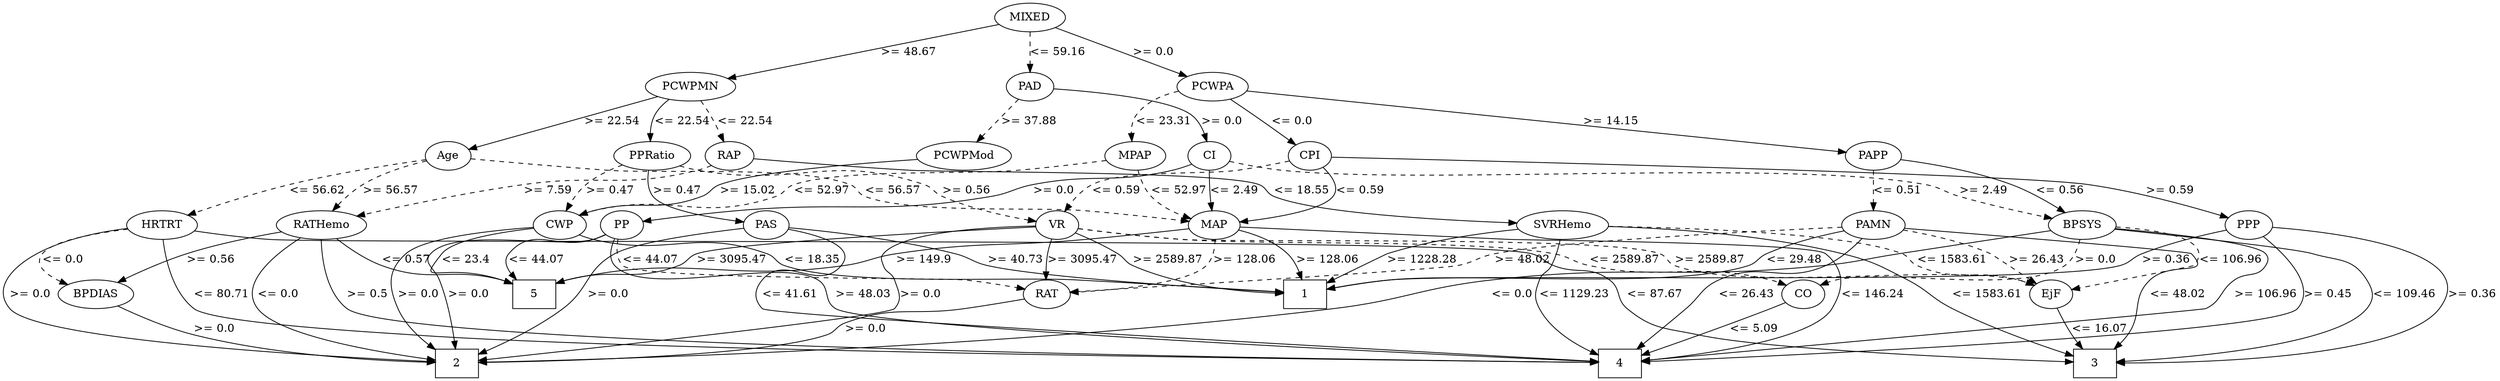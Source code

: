 strict digraph G {
	graph [bb="0,0,2573.7,471"];
	node [label="\N"];
	1	[height=0.5,
		pos="1365.7,105",
		shape=box,
		width=0.75];
	2	[height=0.5,
		pos="484.73,18",
		shape=box,
		width=0.75];
	3	[height=0.5,
		pos="2177.7,18",
		shape=box,
		width=0.75];
	4	[height=0.5,
		pos="1672.7,18",
		shape=box,
		width=0.75];
	5	[height=0.5,
		pos="567.73,105",
		shape=box,
		width=0.75];
	RAP	[height=0.5,
		pos="793.73,279",
		width=0.77778];
	SVRHemo	[height=0.5,
		pos="1626.7,192",
		width=1.3902];
	RAP -> SVRHemo	[label="<= 18.55",
		lp="1363.7,235.5",
		op="<=",
		param=18.55,
		pos="e,1577.7,195.73 820.04,272.18 838.58,268.33 864.05,263.53 886.73,261 982.22,250.34 1228.6,276.39 1318.7,243 1328.8,239.26 1327.8,\
232.13 1337.7,228 1378,211.25 1495.2,201.18 1567.4,196.39",
		style=solid];
	RATHemo	[height=0.5,
		pos="343.73,192",
		width=1.375];
	RAP -> RATHemo	[label=">= 7.59",
		lp="598.23,235.5",
		op=">=",
		param=7.59,
		pos="e,384.77,202.11 772.66,266.87 767.56,264.59 762.05,262.44 756.73,261 678.71,239.83 655.59,255.54 575.73,243 558.06,240.23 457.68,\
218.23 394.89,204.35",
		style=dashed];
	SVRHemo -> 1	[label=">= 1228.28",
		lp="1480.2,148.5",
		op=">=",
		param=1228.28,
		pos="e,1388.6,123.01 1579.1,186.34 1542.3,181.64 1490.5,172.62 1447.7,156 1430.1,149.15 1412,138.56 1397.3,128.88",
		style=solid];
	SVRHemo -> 3	[label="<= 1583.61",
		lp="2063.2,105",
		op="<=",
		param=1583.61,
		pos="e,2150.7,30.263 1676.8,190.48 1734.8,188.61 1832.8,181.51 1912.7,156 1970.6,137.53 1977.4,116.04 2030.7,87 2067.5,66.991 2111.2,\
47.256 2141.4,34.243",
		style=solid];
	SVRHemo -> 4	[label="<= 1129.23",
		lp="1625.2,105",
		op="<=",
		param=1129.23,
		pos="e,1645.7,33.467 1624.4,173.82 1622.4,163.69 1618.9,150.96 1612.7,141 1606.4,130.84 1597.6,133.92 1592.7,123 1586.2,108.38 1586,101.52 \
1592.7,87 1602,66.994 1620.3,50.715 1637.1,39.107",
		style=solid];
	EjF	[height=0.5,
		pos="2131.7,105",
		width=0.75];
	SVRHemo -> EjF	[label="<= 1583.61",
		lp="2040.2,148.5",
		op="<=",
		param=1583.61,
		pos="e,2109.9,115.91 1676.4,189.65 1762,186.75 1933.3,178.29 1988.7,156 1998.7,151.99 1998,145.59 2007.7,141 2041.9,124.89 2054.7,134.27 \
2090.7,123 2093.9,122.01 2097.1,120.87 2100.4,119.67",
		style=dashed];
	RATHemo -> 2	[label="<= 0.0",
		lp="295.73,105",
		op="<=",
		param=0.0,
		pos="e,457.37,18.606 321.69,175.84 294.53,155.28 254.54,117.6 276.73,87 315.79,33.131 398.77,21.143 447.28,18.944",
		style=solid];
	RATHemo -> 4	[label=">= 0.5",
		lp="393.73,105",
		op=">=",
		param=0.5,
		pos="e,1645.6,19.531 343.31,173.75 343.77,150.03 348.52,107.92 374.73,87 425.32,46.608 1428.5,23.985 1635.5,19.736",
		style=solid];
	RATHemo -> 5	[label="<= 0.57",
		lp="450.23,148.5",
		op="<=",
		param=0.57,
		pos="e,540.67,118.17 364.75,175.59 381.12,164.32 404.84,149.57 427.73,141 469.61,125.31 483.83,135.64 526.73,123 528.16,122.58 529.61,\
122.12 531.07,121.64",
		style=solid];
	BPDIAS	[height=0.5,
		pos="96.727,105",
		width=1.1735];
	RATHemo -> BPDIAS	[label=">= 0.56",
		lp="226.23,148.5",
		op=">=",
		param=0.56,
		pos="e,122.09,119.55 301.14,182.58 273.07,176.5 235.72,167.35 203.73,156 178.76,147.14 151.74,134.48 131.09,124.12",
		style=solid];
	PAS	[height=0.5,
		pos="821.73,192",
		width=0.75];
	PAS -> 1	[label=">= 40.73",
		lp="1078.7,148.5",
		op=">=",
		param=40.73,
		pos="e,1338.6,106.86 848.17,187.57 885.16,182.44 954.29,171.68 1011.7,156 1030.4,150.89 1033.8,145.44 1052.7,141 1150.4,118.01 1269,110 \
1328.2,107.3",
		style=solid];
	PAS -> 2	[label=">= 0.0",
		lp="650.73,105",
		op=">=",
		param=0.0,
		pos="e,511.97,31.134 795.55,187.37 756.19,181.56 683.99,169.46 661.73,156 627.44,135.28 634.48,112.67 603.73,87 578.46,65.91 545.75,47.757 \
521.02,35.526",
		style=solid];
	PAS -> 4	[label="<= 41.61",
		lp="839.73,105",
		op="<=",
		param=41.61,
		pos="e,1645.6,20.642 846.02,183.55 870.02,174.92 901.21,159.49 886.73,141 866.12,114.69 834.33,149.31 813.73,123 803.86,110.4 802.87,\
98.752 813.73,87 827.91,71.645 1472.6,31.24 1635.6,21.255",
		style=solid];
	PAD	[height=0.5,
		pos="1058.7,366",
		width=0.79437];
	PCWPMod	[height=0.5,
		pos="947.73,279",
		width=1.4444];
	PAD -> PCWPMod	[label=">= 37.88",
		lp="1036.7,322.5",
		op=">=",
		param=37.88,
		pos="e,968.15,295.64 1040.9,351.34 1023.4,337.98 996.58,317.41 976.18,301.79",
		style=dashed];
	CI	[height=0.5,
		pos="1272.7,279",
		width=0.75];
	PAD -> CI	[label=">= 0.0",
		lp="1279.7,322.5",
		op=">=",
		param=0.0,
		pos="e,1268.9,296.93 1087.3,362.89 1133.9,358.94 1223.8,349.05 1248.7,330 1256.4,324.14 1261.7,315.2 1265.4,306.49",
		style=solid];
	CWP	[height=0.5,
		pos="594.73,192",
		width=0.84854];
	PCWPMod -> CWP	[label=">= 15.02",
		lp="802.73,235.5",
		op=">=",
		param=15.02,
		pos="e,618.06,204.08 898.76,272.94 863.77,268.14 816.11,259.18 776.73,243 765.44,238.36 765.13,232.34 753.73,228 703.74,208.96 686.19,\
224.58 634.73,210 632.4,209.34 630.03,208.58 627.66,207.75",
		style=solid];
	BPSYS	[height=0.5,
		pos="2173.7,192",
		width=1.0471];
	CI -> BPSYS	[label=">= 2.49",
		lp="2083.2,235.5",
		op=">=",
		param=2.49,
		pos="e,2143.5,202.79 1297.8,271.9 1314.8,268.03 1338,263.32 1358.7,261 1642.8,229.17 1719.3,287.26 2001.7,243 2027.1,239.02 2091.4,219.35 \
2133.8,205.89",
		style=dashed];
	MAP	[height=0.5,
		pos="1280.7,192",
		width=0.84854];
	CI -> MAP	[label="<= 2.49",
		lp="1296.2,235.5",
		op="<=",
		param=2.49,
		pos="e,1276.7,210 1272.3,260.83 1272.3,251.16 1272.5,238.88 1273.7,228 1274,225.41 1274.4,222.73 1274.8,220.06",
		style=solid];
	PP	[height=0.5,
		pos="670.73,192",
		width=0.75];
	CI -> PP	[label=">= 0.0",
		lp="1116.7,235.5",
		op=">=",
		param=0.0,
		pos="e,696.69,197.43 1252.2,266.97 1247.3,264.69 1241.9,262.52 1236.7,261 1176.9,243.49 1158.7,255.83 1097.7,243 1074.6,238.13 1070,232.17 \
1046.7,228 932.28,207.47 901.33,222.51 785.73,210 759.22,207.13 729.46,202.7 706.85,199.08",
		style=solid];
	PAMN	[height=0.5,
		pos="1952.7,192",
		width=1.0139];
	PAMN -> 1	[label="<= 29.48",
		lp="1862.7,148.5",
		op="<=",
		param=29.48,
		pos="e,1393,113.01 1920.1,183.79 1896.3,177.92 1863.7,168.56 1836.7,156 1825.7,150.85 1825.3,144.76 1813.7,141 1735.6,115.7 1526.1,133.67 \
1444.7,123 1431,121.2 1416.1,118.27 1403,115.33",
		style=solid];
	PAMN -> 3	[label="<= 48.02",
		lp="2263.7,105",
		op="<=",
		param=48.02,
		pos="e,2195.7,36.16 1988.1,187.53 2072.5,179.23 2278.3,158.71 2280.7,156 2305.6,128.33 2251.5,136.97 2237.7,123 2214.5,99.47 2227.4,81.986 \
2209.7,54 2207.6,50.573 2205,47.17 2202.4,43.909",
		style=solid];
	PAMN -> 4	[label="<= 26.43",
		lp="1802.7,105",
		op="<=",
		param=26.43,
		pos="e,1689,36.416 1938.5,175.28 1927.3,163.85 1910.5,149.04 1892.7,141 1845.2,119.52 1823.3,146.61 1776.7,123 1767,118.04 1723.5,72.97 \
1696,43.811",
		style=solid];
	RAT	[height=0.5,
		pos="1108.7,105",
		width=0.76389];
	PAMN -> RAT	[label=">= 48.02",
		lp="1585.7,148.5",
		op=">=",
		param=48.02,
		pos="e,1136,108.01 1916.7,188.81 1833,183.56 1627.5,169.67 1559.7,156 1538.2,151.67 1534.2,145.31 1512.7,141 1477.3,133.91 1239.3,115.72 \
1146.1,108.76",
		style=dashed];
	PAMN -> EjF	[label=">= 26.43",
		lp="2121.7,148.5",
		op=">=",
		param=26.43,
		pos="e,2118.7,121.16 1987,185.74 2012.8,180.75 2048.6,171.63 2076.7,156 2089.5,148.89 2101.8,138.24 2111.5,128.59",
		style=dashed];
	RAT -> 2	[label=">= 0.0",
		lp="916.73,61.5",
		op=">=",
		param=0.0,
		pos="e,512,19.736 1082.5,98.841 1064.3,95.334 1039.6,90.682 1017.7,87 964.55,78.047 948.14,88.169 897.73,69 886.32,64.662 886.26,57.997 \
874.73,54 810.21,31.632 606.75,22.816 522.17,20.057",
		style=solid];
	EjF -> 3	[label="<= 16.07",
		lp="2183.7,61.5",
		op="<=",
		param=16.07,
		pos="e,2167.8,36.014 2140,87.701 2145,77.885 2151.6,65.166 2157.7,54 2159.3,51.051 2161,47.977 2162.8,44.929",
		style=solid];
	CWP -> 1	[label="<= 18.35",
		lp="859.73,148.5",
		op="<=",
		param=18.35,
		pos="e,1338.5,108.26 617.58,179.9 623.09,177.62 629.03,175.47 634.73,174 711.31,154.31 737.45,183.11 811.73,156 822.84,151.94 822.52,\
144.81 833.73,141 899.26,118.69 1075.7,127.65 1144.7,123 1209.3,118.65 1284.4,112.68 1328.3,109.1",
		style=solid];
	CWP -> 2	[label=">= 0.0",
		lp="443.73,105",
		op=">=",
		param=0.0,
		pos="e,463.13,36.07 564.83,188.19 523.61,183.71 452.3,173.62 433.73,156 411.3,134.71 413.79,115.93 424.73,87 431.09,70.17 443.73,54.815 \
455.77,42.972",
		style=solid];
	CWP -> 5	[label="<= 23.4",
		lp="501.23,148.5",
		op="<=",
		param=23.4,
		pos="e,540.43,117.47 564.15,191.19 536.84,189.53 498.23,182.26 478.73,156 474.75,150.65 474.93,146.48 478.73,141 491.7,122.27 505.53,\
131.36 526.73,123 528.12,122.45 529.53,121.89 530.96,121.32",
		style=solid];
	PCWPA	[height=0.5,
		pos="1283.7,366",
		width=1.1555];
	MPAP	[height=0.5,
		pos="1192.7,279",
		width=0.97491];
	PCWPA -> MPAP	[label="<= 23.31",
		lp="1222.7,322.5",
		op="<=",
		param=23.31,
		pos="e,1189.8,297.31 1245.1,358.95 1227.5,354.12 1208.1,345.48 1196.7,330 1192,323.56 1190.1,315.31 1189.7,307.38",
		style=dashed];
	CPI	[height=0.5,
		pos="1394.7,279",
		width=0.75];
	PCWPA -> CPI	[label="<= 0.0",
		lp="1364.7,322.5",
		op="<=",
		param=0.0,
		pos="e,1377.5,293.18 1303.3,350 1321.7,335.9 1349.4,314.74 1369.4,299.37",
		style=solid];
	PAPP	[height=0.5,
		pos="1952.7,279",
		width=0.88889];
	PCWPA -> PAPP	[label=">= 14.15",
		lp="1683.7,322.5",
		op=">=",
		param=14.15,
		pos="e,1921.8,283.93 1323.1,360 1441.1,345.01 1791.2,300.52 1911.5,285.23",
		style=solid];
	MPAP -> CWP	[label="<= 52.97",
		lp="877.73,235.5",
		op="<=",
		param=52.97,
		pos="e,617.57,204.14 1158.3,274.91 1074.6,267.33 866.05,248.07 851.73,243 840.22,238.93 840.25,232.01 828.73,228 746.95,199.51 718.69,\
231.19 634.73,210 632.23,209.37 629.69,208.61 627.16,207.75",
		style=dashed];
	MPAP -> MAP	[label="<= 52.97",
		lp="1241.7,235.5",
		op="<=",
		param=52.97,
		pos="e,1255.4,202.08 1197.4,261.12 1201.1,250.6 1207,237.33 1215.7,228 1224.1,219.04 1235.4,211.88 1246.1,206.43",
		style=dashed];
	CPI -> MAP	[label="<= 0.59",
		lp="1421.2,235.5",
		op="<=",
		param=0.59,
		pos="e,1311.4,193.23 1399,261.09 1400.7,250.56 1400.7,237.3 1393.7,228 1377.1,205.86 1346.6,197.34 1321.5,194.23",
		style=solid];
	PPP	[height=0.5,
		pos="2353.7,192",
		width=0.75];
	CPI -> PPP	[label=">= 0.59",
		lp="2268.2,235.5",
		op=">=",
		param=0.59,
		pos="e,2330.9,201.69 1422,277.19 1552.3,273.24 2108.3,255.8 2184.7,243 2233.3,234.87 2287.5,217.21 2321.2,205.22",
		style=solid];
	VR	[height=0.5,
		pos="1119.7,192",
		width=0.75];
	CPI -> VR	[label="<= 0.59",
		lp="1178.2,235.5",
		op="<=",
		param=0.59,
		pos="e,1127.3,209.82 1369.2,272.42 1352.2,268.82 1329.2,264.22 1308.7,261 1274.9,255.68 1185.2,260.36 1155.7,243 1146,237.3 1138.3,227.87 \
1132.4,218.72",
		style=dashed];
	PAPP -> PAMN	[label="<= 0.51",
		lp="1975.2,235.5",
		op="<=",
		param=0.51,
		pos="e,1952.7,210.18 1952.7,260.8 1952.7,249.16 1952.7,233.55 1952.7,220.24",
		style=dashed];
	PAPP -> BPSYS	[label="<= 0.56",
		lp="2158.2,235.5",
		op="<=",
		param=0.56,
		pos="e,2158.3,208.86 1984.3,275.36 2017.4,271.63 2070.3,262.88 2111.7,243 2126,236.16 2139.9,225.47 2150.9,215.72",
		style=solid];
	PCWPMN	[height=0.5,
		pos="750.73,366",
		width=1.3902];
	PCWPMN -> RAP	[label="<= 22.54",
		lp="801.73,322.5",
		op="<=",
		param=22.54,
		pos="e,785.4,296.47 759.22,348.21 765.39,336.02 773.84,319.32 780.83,305.49",
		style=dashed];
	PPRatio	[height=0.5,
		pos="707.73,279",
		width=1.1013];
	PCWPMN -> PPRatio	[label="<= 22.54",
		lp="739.73,322.5",
		op="<=",
		param=22.54,
		pos="e,706.94,297.04 729.52,349.61 723.44,344.12 717.46,337.42 713.73,330 710.21,323.02 708.42,314.82 707.58,307.1",
		style=solid];
	Age	[height=0.5,
		pos="559.73,279",
		width=0.75];
	PCWPMN -> Age	[label=">= 22.54",
		lp="679.73,322.5",
		op=">=",
		param=22.54,
		pos="e,579.49,291.57 714.77,353.4 696.28,347.08 673.53,338.79 653.73,330 631.18,320 606.59,306.83 588.22,296.53",
		style=solid];
	PPRatio -> PAS	[label=">= 0.47",
		lp="731.23,235.5",
		op=">=",
		param=0.47,
		pos="e,794.31,193 703.42,261.09 701.78,250.56 701.73,237.3 708.73,228 726.1,204.93 758.48,196.64 784.14,193.86",
		style=solid];
	PPRatio -> CWP	[label=">= 0.47",
		lp="663.23,235.5",
		op=">=",
		param=0.47,
		pos="e,606.8,208.76 679.71,266.04 667.18,260.04 652.6,252.1 640.73,243 630.84,235.42 621.28,225.58 613.46,216.63",
		style=dashed];
	PPRatio -> VR	[label=">= 0.56",
		lp="1024.2,235.5",
		op=">=",
		param=0.56,
		pos="e,1094.1,198.34 736.66,266.61 743.18,264.43 750.12,262.39 756.73,261 853.6,240.61 885.06,275.02 978.73,243 990.27,239.05 990.65,\
233.12 1001.7,228 1028.4,215.68 1060.4,206.5 1084.4,200.64",
		style=dashed];
	Age -> RATHemo	[label=">= 56.57",
		lp="476.73,235.5",
		op=">=",
		param=56.57,
		pos="e,371.46,207.14 535.17,271.08 512.88,264.57 479.22,254.18 450.73,243 427,233.69 401.08,221.63 380.7,211.69",
		style=dashed];
	Age -> MAP	[label="<= 56.57",
		lp="948.73,235.5",
		op="<=",
		param=56.57,
		pos="e,1251.5,197.47 585.27,272.91 605.2,269.12 633.63,264.07 658.73,261 712.91,254.37 852.85,262.78 903.73,243 913.75,239.1 912.71,231.92 \
922.73,228 971.09,209.09 1104.1,215.5 1155.7,210 1184.5,206.93 1216.9,202.5 1241.5,198.94",
		style=dashed];
	HRTRT	[height=0.5,
		pos="174.73,192",
		width=1.1013];
	Age -> HRTRT	[label="<= 56.62",
		lp="388.73,235.5",
		op="<=",
		param=56.62,
		pos="e,207.13,202.51 533.46,274.05 495.56,268.2 423.44,256.44 362.73,243 312.18,231.81 254.75,216.09 216.81,205.28",
		style=dashed];
	CO	[height=0.5,
		pos="1864.7,105",
		width=0.75];
	CO -> 4	[label="<= 5.09",
		lp="1802.2,61.5",
		op="<=",
		param=5.09,
		pos="e,1700,31.091 1842.7,94.249 1810.2,79.858 1749,52.754 1709.6,35.305",
		style=solid];
	BPSYS -> 2	[label="<= 0.0",
		lp="1564.7,105",
		op="<=",
		param=0.0,
		pos="e,511.93,19.323 2139.4,184.45 2074.8,172.18 1937,146.48 1888.7,141 1737,123.78 1696.7,145.62 1545.7,123 1480.5,113.23 1466.9,97.478 \
1401.7,87 1063.3,32.554 647.39,21.603 522.13,19.487",
		style=solid];
	BPSYS -> 3	[label="<= 109.46",
		lp="2489.7,105",
		op="<=",
		param=109.46,
		pos="e,2204.8,18.5 2209.9,186.7 2271.8,179.18 2393.5,163.71 2411.7,156 2433.9,146.61 2444.1,144.61 2454.7,123 2500.7,29.681 2300.5,18.927 \
2214.9,18.504",
		style=solid];
	BPSYS -> 4	[label=">= 106.96",
		lp="2354.7,105",
		op=">=",
		param=106.96,
		pos="e,1700.1,21.894 2211.2,189.01 2257.9,185.66 2333.4,177.06 2350.7,156 2355,150.85 2353.8,146.93 2350.7,141 2344.5,128.81 2336.2,131.87 \
2325.7,123 2308.5,108.34 2310.1,96.793 2289.7,87 2283.1,83.832 1842.9,37.02 1710.2,22.963",
		style=solid];
	BPSYS -> EjF	[label="<= 106.96",
		lp="2317.7,148.5",
		op="<=",
		param=106.96,
		pos="e,2156.6,112.19 2210.2,187.27 2250.2,181.72 2306.1,168.79 2283.7,141 2260.3,111.93 2238.1,131.4 2201.7,123 2190.3,120.35 2177.7,\
117.35 2166.5,114.61",
		style=dashed];
	BPSYS -> CO	[label=">= 0.0",
		lp="2182.7,148.5",
		op=">=",
		param=0.0,
		pos="e,1886,116.33 2170.8,173.73 2168,162.49 2162.4,148.55 2151.7,141 2106.9,109.39 1959.1,135.66 1905.7,123 1902.3,122.19 1898.8,121.14 \
1895.4,119.95",
		style=dashed];
	MAP -> 1	[label=">= 128.06",
		lp="1381.7,148.5",
		op=">=",
		param=128.06,
		pos="e,1361.2,123.32 1306,181.54 1318.7,175.76 1333.4,167.28 1343.7,156 1349.7,149.42 1354.3,140.95 1357.6,132.85",
		style=solid];
	MAP -> 4	[label="<= 146.24",
		lp="1940.7,105",
		op="<=",
		param=146.24,
		pos="e,1700,22.714 1311.3,189.15 1363.8,185.99 1474.3,179.35 1567.7,174 1603.8,171.93 1864.9,179.14 1892.7,156 1916.5,136.25 1917.4,112.98 \
1900.7,87 1880,54.697 1769.2,33.459 1710,24.244",
		style=solid];
	MAP -> 5	[label=">= 149.9",
		lp="981.73,148.5",
		op=">=",
		param=149.9,
		pos="e,595.11,118.79 1251.5,186.64 1226.2,182.96 1188.6,177.71 1155.7,174 1067,163.98 1043.9,169.92 955.73,156 926.01,151.31 919.5,145.31 \
889.73,141 765.87,123.08 730.62,151.35 608.73,123 607.46,122.71 606.18,122.38 604.9,122.02",
		style=solid];
	MAP -> RAT	[label=">= 128.06",
		lp="1300.7,148.5",
		op=">=",
		param=128.06,
		pos="e,1135.9,109.02 1278.8,173.82 1276.6,162.91 1272.1,149.31 1262.7,141 1245.7,125.91 1185.9,115.66 1146,110.33",
		style=dashed];
	PP -> 2	[label=">= 0.0",
		lp="488.73,105",
		op=">=",
		param=0.0,
		pos="e,480.24,36.178 650.24,179.9 645.28,177.62 639.91,175.47 634.73,174 599.88,164.13 496.88,182.99 472.73,156 458.73,140.36 469.62,\
81.587 477.81,46.301",
		style=solid];
	PP -> 4	[label=">= 48.03",
		lp="913.73,105",
		op=">=",
		param=48.03,
		pos="e,1645.6,19.907 661.51,174.65 656.76,163.81 653.51,149.98 661.73,141 692.46,107.44 827.05,146.99 865.73,123 881.66,113.12 871.78,\
96.87 887.73,87 951.84,47.31 1487.8,25.547 1635.3,20.272",
		style=solid];
	PP -> 5	[label="<= 44.07",
		lp="572.73,148.5",
		op="<=",
		param=44.07,
		pos="e,552.19,123.05 650.14,180.24 645.18,177.95 639.84,175.7 634.73,174 596.85,161.39 571.97,186.93 546.73,156 540.96,148.93 542.57,\
140.04 546.8,131.73",
		style=solid];
	PP -> RAT	[label="<= 44.07",
		lp="697.73,148.5",
		op="<=",
		param=44.07,
		pos="e,1083,111.75 665.76,173.93 663.74,163.06 663.51,149.48 671.73,141 698.51,113.35 979.5,127.54 1017.7,123 1036.1,120.82 1056.3,117.16 \
1073.1,113.8",
		style=dashed];
	MIXED	[height=0.5,
		pos="1058.7,453",
		width=1.125];
	MIXED -> PAD	[label="<= 59.16",
		lp="1084.7,409.5",
		op="<=",
		param=59.16,
		pos="e,1058.7,384.18 1058.7,434.8 1058.7,423.16 1058.7,407.55 1058.7,394.24",
		style=dashed];
	MIXED -> PCWPA	[label=">= 0.0",
		lp="1203.7,409.5",
		op=">=",
		param=0.0,
		pos="e,1253.4,378.47 1088.6,440.71 1128.5,425.64 1199.3,398.9 1243.8,382.1",
		style=solid];
	MIXED -> PCWPMN	[label=">= 48.67",
		lp="949.73,409.5",
		op=">=",
		param=48.67,
		pos="e,789.53,377.71 1025.2,442.74 970.57,427.67 862.23,397.77 799.24,380.39",
		style=solid];
	BPDIAS -> 2	[label=">= 0.0",
		lp="229.73,61.5",
		op=">=",
		param=0.0,
		pos="e,457.38,19.912 122.21,90.29 144.82,78.751 179.07,62.768 210.73,54 293.27,31.14 393.99,23.141 447.36,20.395",
		style=solid];
	HRTRT -> 2	[label=">= 0.0",
		lp="26.727,105",
		op=">=",
		param=0.0,
		pos="e,457.55,20.756 137.91,185.11 111.71,179.92 76.238,170.82 47.727,156 16.275,139.65 -14.629,114.51 7.7269,87 35.489,52.84 340.08,\
28.883 447.5,21.444",
		style=solid];
	HRTRT -> 3	[label="<= 87.67",
		lp="1707.7,105",
		op="<=",
		param=87.67,
		pos="e,2150.4,18.333 210.74,184.14 232.15,180.38 259.89,176.08 284.73,174 356.87,167.96 1517.6,174.11 1587.7,156 1601.4,152.47 1603,147.12 \
1615.7,141 1634,132.2 1642.1,135.99 1657.7,123 1672.5,110.7 1666.9,99.263 1681.7,87 1710.7,62.996 1723.2,63.017 1759.7,54 1896.9,\
20.166 2066.1,17.509 2140.1,18.209",
		style=solid];
	HRTRT -> 4	[label="<= 80.71",
		lp="240.73,105",
		op="<=",
		param=80.71,
		pos="e,1645.4,18.747 176.08,173.86 178.91,150.28 187.69,108.33 214.73,87 258.38,52.564 407.31,58.476 462.73,54 923.56,16.775 1485.9,17.682 \
1635,18.673",
		style=solid];
	HRTRT -> BPDIAS	[label="<= 0.0",
		lp="73.727,148.5",
		op="<=",
		param=0.0,
		pos="e,72.503,119.89 134.95,190.98 107.62,188.61 73.086,180.48 54.727,156 47.119,145.86 54.177,135.03 64.537,126.06",
		style=dashed];
	PPP -> 1	[label=">= 0.36",
		lp="2257.2,148.5",
		op=">=",
		param=0.36,
		pos="e,1392.9,113.18 2328.6,185.11 2304.2,179.04 2266.3,168.67 2234.7,156 2221.3,150.59 2219.8,144.6 2205.7,141 2123.8,120.03 1528.7,\
132.94 1444.7,123 1431,121.37 1416.1,118.48 1403,115.53",
		style=solid];
	PPP -> 3	[label=">= 0.36",
		lp="2551.2,105",
		op=">=",
		param=0.36,
		pos="e,2204.9,19.587 2379.7,186.6 2435.7,175.93 2559.6,145.19 2522.7,87 2490,35.386 2297.4,22.912 2215.1,19.927",
		style=solid];
	PPP -> 4	[label=">= 0.45",
		lp="2414.2,105",
		op=">=",
		param=0.45,
		pos="e,1699.9,19.417 2365.9,175.77 2381.9,153.73 2405.6,112.8 2383.7,87 2339.8,35.206 1850.5,22.262 1710.2,19.604",
		style=solid];
	VR -> 1	[label=">= 2589.87",
		lp="1226.2,148.5",
		op=">=",
		param=2589.87,
		pos="e,1338.6,107.63 1139.1,179.32 1149.8,172.73 1163.2,164.19 1174.7,156 1183.5,149.77 1184,145.53 1193.7,141 1237.4,120.74 1292.6,112.16 \
1328.5,108.56",
		style=solid];
	VR -> 2	[label=">= 0.0",
		lp="969.73,105",
		op=">=",
		param=0.0,
		pos="e,511.78,22.026 1092.8,189.81 1047.4,187.19 958.81,179.15 939.73,156 935.49,150.86 939,147.63 939.73,141 942.35,117.08 959.45,105.22 \
943.73,87 929.88,70.952 628.49,35.322 521.77,23.161",
		style=solid];
	VR -> 5	[label=">= 3095.47",
		lp="779.23,148.5",
		op=">=",
		param=3095.47,
		pos="e,594.75,118.26 1092.8,189.22 1012.6,183.83 779.2,167.33 746.73,156 735.2,151.98 735.12,145.37 723.73,141 675.43,122.46 658.53,137.01 \
608.73,123 607.29,122.6 605.84,122.16 604.37,121.69",
		style=solid];
	VR -> RAT	[label=">= 3095.47",
		lp="1142.2,148.5",
		op=">=",
		param=3095.47,
		pos="e,1108,123.22 1113.9,174.1 1112.3,168.42 1110.6,162 1109.7,156 1108.6,148.73 1108.2,140.8 1108,133.44",
		style=solid];
	VR -> EjF	[label=">= 2589.87",
		lp="1777.2,148.5",
		op=">=",
		param=2589.87,
		pos="e,2110.5,116.42 1145.6,186.58 1170,182.59 1207.8,176.92 1240.7,174 1294.4,169.24 1675.1,174.63 1725.7,156 1735.8,152.28 1734.7,144.79 \
1744.7,141 1816.8,113.87 2015.6,139.99 2090.7,123 2094.1,122.23 2097.6,121.2 2101.1,120.02",
		style=dashed];
	VR -> CO	[label="<= 2589.87",
		lp="1693.2,148.5",
		op="<=",
		param=2589.87,
		pos="e,1843.4,116.17 1145.6,186.66 1170.1,182.73 1207.8,177.1 1240.7,174 1406.9,158.38 1451.7,186.67 1615.7,156 1636.4,152.13 1640.1,\
145.52 1660.7,141 1731.9,125.39 1753.1,141.14 1823.7,123 1827.1,122.13 1830.6,121.03 1834,119.82",
		style=dashed];
}

